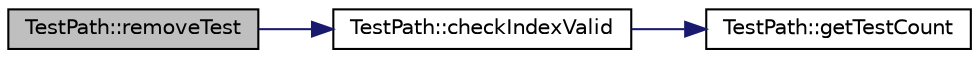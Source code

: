 digraph "TestPath::removeTest"
{
  edge [fontname="Helvetica",fontsize="10",labelfontname="Helvetica",labelfontsize="10"];
  node [fontname="Helvetica",fontsize="10",shape=record];
  rankdir="LR";
  Node1 [label="TestPath::removeTest",height=0.2,width=0.4,color="black", fillcolor="grey75", style="filled", fontcolor="black"];
  Node1 -> Node2 [color="midnightblue",fontsize="10",style="solid"];
  Node2 [label="TestPath::checkIndexValid",height=0.2,width=0.4,color="black", fillcolor="white", style="filled",URL="$class_test_path.html#aebf839170b1a9e8199dd26f307028b6a",tooltip="Checks that the specified test index is within valid range. "];
  Node2 -> Node3 [color="midnightblue",fontsize="10",style="solid"];
  Node3 [label="TestPath::getTestCount",height=0.2,width=0.4,color="black", fillcolor="white", style="filled",URL="$class_test_path.html#abddfb30585d9888b4914603071b0676e",tooltip="Returns the number of tests in the path. "];
}
